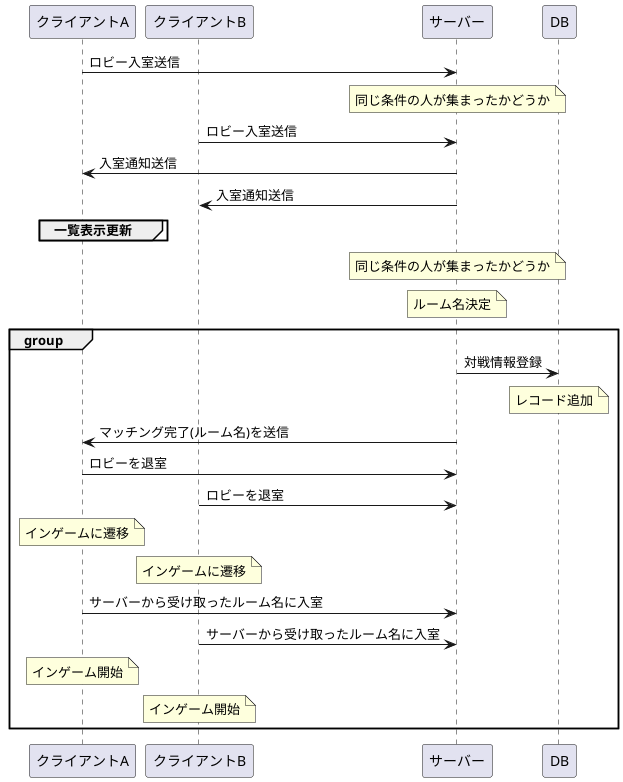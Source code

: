 @startuml
'https://plantuml.com/sequence-diagram
/'自動マッチング'/
participant クライアントA
participant クライアントB
participant サーバー
participant DB

クライアントA->サーバー:ロビー入室送信
note over サーバー:同じ条件の人が集まったかどうか
クライアントB->サーバー:ロビー入室送信
サーバー->クライアントA:入室通知送信
サーバー->クライアントB:入室通知送信
group 一覧表示更新
end group
note over サーバー:同じ条件の人が集まったかどうか
note over サーバー:ルーム名決定
group
サーバー->DB:対戦情報登録
note over DB:レコード追加
サーバー->クライアントA:マッチング完了(ルーム名)を送信
クライアントA->サーバー:ロビーを退室
クライアントB->サーバー:ロビーを退室
note over クライアントA:インゲームに遷移
note over クライアントB:インゲームに遷移
クライアントA->サーバー:サーバーから受け取ったルーム名に入室
クライアントB->サーバー:サーバーから受け取ったルーム名に入室
note over クライアントA:インゲーム開始
note over クライアントB:インゲーム開始
end group
@enduml
